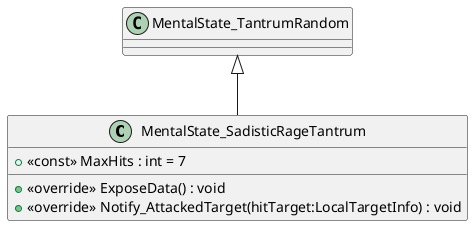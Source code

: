 @startuml
class MentalState_SadisticRageTantrum {
    + <<const>> MaxHits : int = 7
    + <<override>> ExposeData() : void
    + <<override>> Notify_AttackedTarget(hitTarget:LocalTargetInfo) : void
}
MentalState_TantrumRandom <|-- MentalState_SadisticRageTantrum
@enduml
